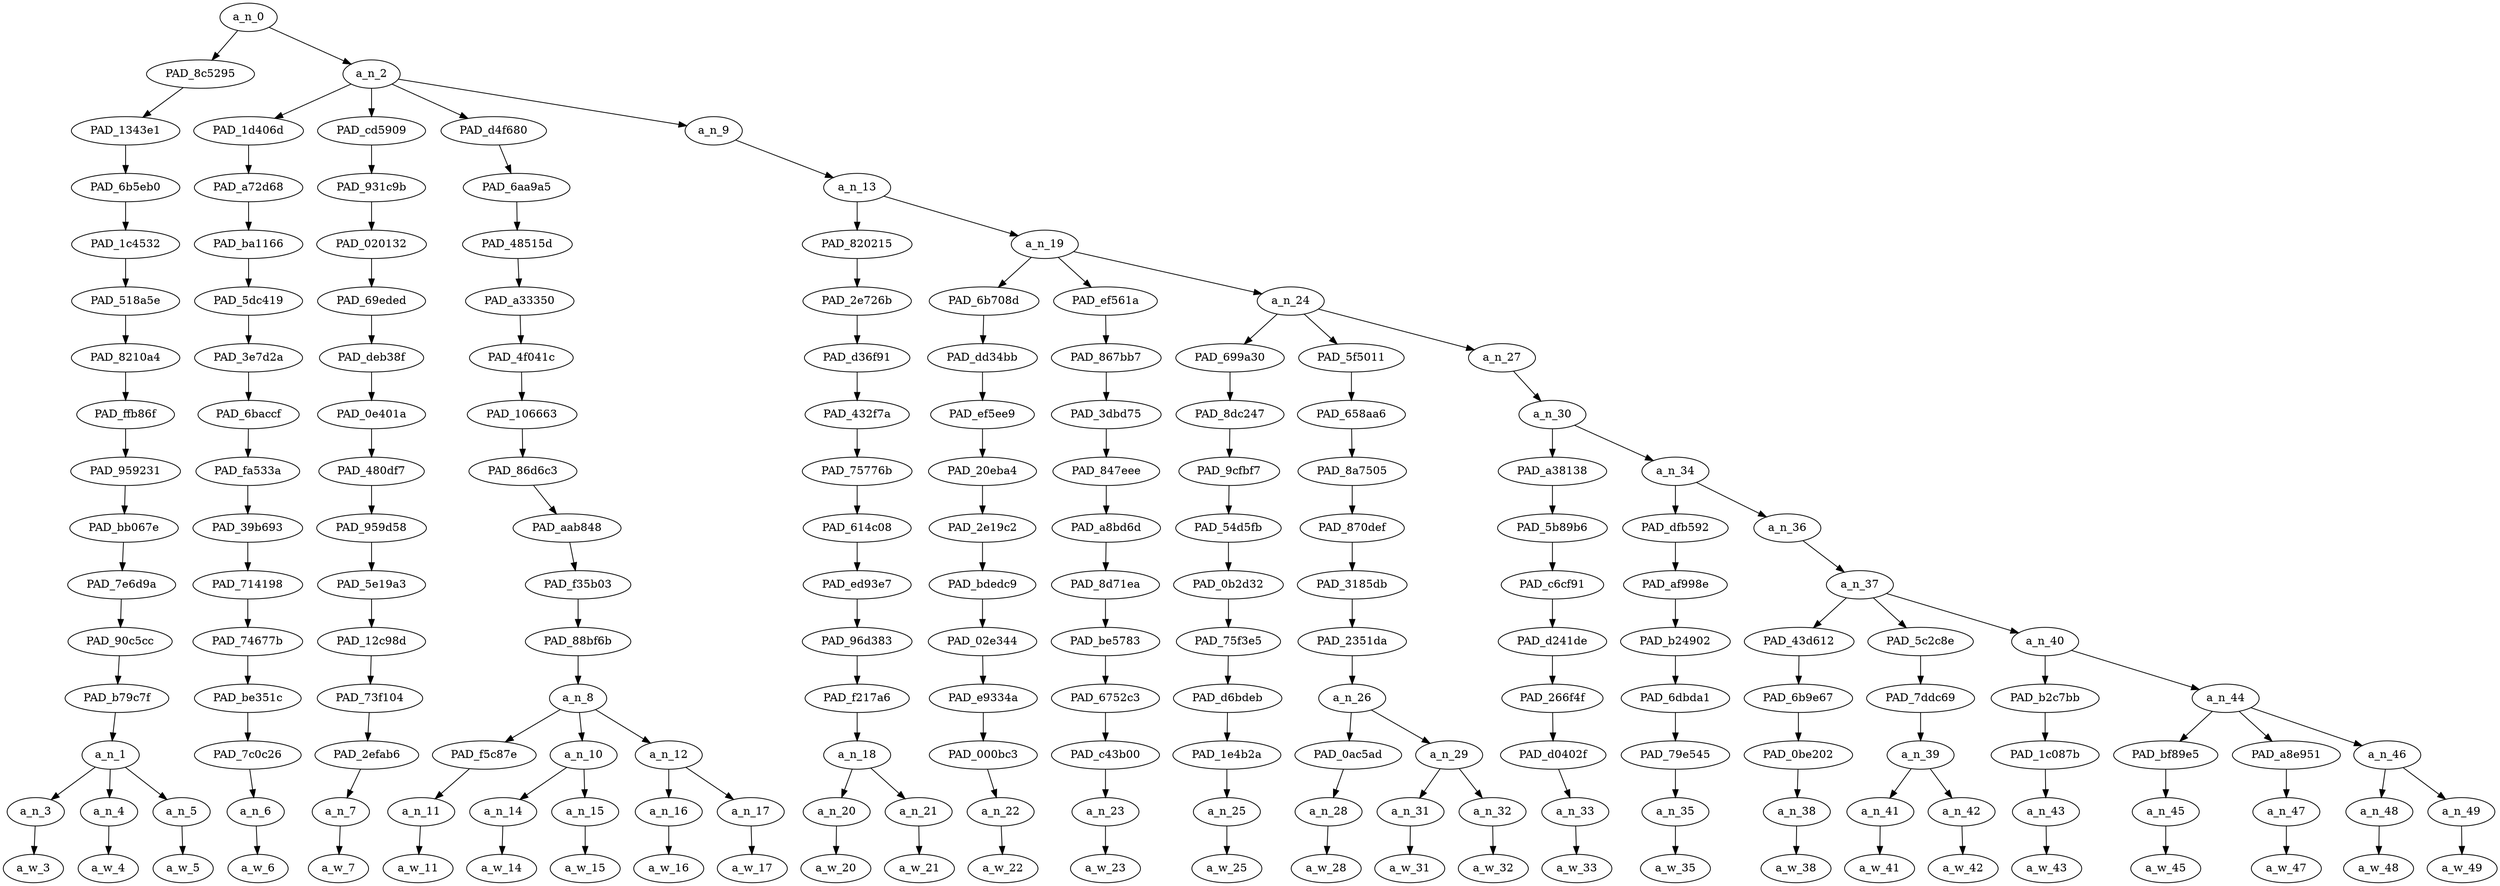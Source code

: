 strict digraph "" {
	a_n_0	[div_dir=1,
		index=0,
		level=15,
		pos="3.767216435185185,15!",
		text_span="[0, 1, 2, 3, 4, 5, 6, 7, 8, 9, 10, 11, 12, 13, 14, 15, 16, 17, 18, 19, 20, 21, 22, 23, 24, 25, 26, 27]",
		value=1.00000000];
	PAD_8c5295	[div_dir=1,
		index=0,
		level=14,
		pos="1.0,14!",
		text_span="[0, 1, 2]",
		value=0.23596442];
	a_n_0 -> PAD_8c5295;
	a_n_2	[div_dir=1,
		index=1,
		level=14,
		pos="6.53443287037037,14!",
		text_span="[3, 4, 5, 6, 7, 8, 9, 10, 11, 12, 13, 14, 15, 16, 17, 18, 19, 20, 21, 22, 23, 24, 25, 26, 27]",
		value=0.76307687];
	a_n_0 -> a_n_2;
	PAD_1343e1	[div_dir=1,
		index=0,
		level=13,
		pos="1.0,13!",
		text_span="[0, 1, 2]",
		value=0.23596442];
	PAD_8c5295 -> PAD_1343e1;
	PAD_6b5eb0	[div_dir=1,
		index=0,
		level=12,
		pos="1.0,12!",
		text_span="[0, 1, 2]",
		value=0.23596442];
	PAD_1343e1 -> PAD_6b5eb0;
	PAD_1c4532	[div_dir=1,
		index=0,
		level=11,
		pos="1.0,11!",
		text_span="[0, 1, 2]",
		value=0.23596442];
	PAD_6b5eb0 -> PAD_1c4532;
	PAD_518a5e	[div_dir=1,
		index=0,
		level=10,
		pos="1.0,10!",
		text_span="[0, 1, 2]",
		value=0.23596442];
	PAD_1c4532 -> PAD_518a5e;
	PAD_8210a4	[div_dir=1,
		index=0,
		level=9,
		pos="1.0,9!",
		text_span="[0, 1, 2]",
		value=0.23596442];
	PAD_518a5e -> PAD_8210a4;
	PAD_ffb86f	[div_dir=1,
		index=0,
		level=8,
		pos="1.0,8!",
		text_span="[0, 1, 2]",
		value=0.23596442];
	PAD_8210a4 -> PAD_ffb86f;
	PAD_959231	[div_dir=1,
		index=0,
		level=7,
		pos="1.0,7!",
		text_span="[0, 1, 2]",
		value=0.23596442];
	PAD_ffb86f -> PAD_959231;
	PAD_bb067e	[div_dir=1,
		index=0,
		level=6,
		pos="1.0,6!",
		text_span="[0, 1, 2]",
		value=0.23596442];
	PAD_959231 -> PAD_bb067e;
	PAD_7e6d9a	[div_dir=1,
		index=0,
		level=5,
		pos="1.0,5!",
		text_span="[0, 1, 2]",
		value=0.23596442];
	PAD_bb067e -> PAD_7e6d9a;
	PAD_90c5cc	[div_dir=1,
		index=0,
		level=4,
		pos="1.0,4!",
		text_span="[0, 1, 2]",
		value=0.23596442];
	PAD_7e6d9a -> PAD_90c5cc;
	PAD_b79c7f	[div_dir=1,
		index=0,
		level=3,
		pos="1.0,3!",
		text_span="[0, 1, 2]",
		value=0.23596442];
	PAD_90c5cc -> PAD_b79c7f;
	a_n_1	[div_dir=1,
		index=0,
		level=2,
		pos="1.0,2!",
		text_span="[0, 1, 2]",
		value=0.23596442];
	PAD_b79c7f -> a_n_1;
	a_n_3	[div_dir=1,
		index=0,
		level=1,
		pos="0.0,1!",
		text_span="[0]",
		value=0.03729725];
	a_n_1 -> a_n_3;
	a_n_4	[div_dir=1,
		index=1,
		level=1,
		pos="1.0,1!",
		text_span="[1]",
		value=0.04470194];
	a_n_1 -> a_n_4;
	a_n_5	[div_dir=1,
		index=2,
		level=1,
		pos="2.0,1!",
		text_span="[2]",
		value=0.15265866];
	a_n_1 -> a_n_5;
	a_w_3	[div_dir=0,
		index=0,
		level=0,
		pos="0,0!",
		text_span="[0]",
		value=a];
	a_n_3 -> a_w_3;
	a_w_4	[div_dir=0,
		index=1,
		level=0,
		pos="1,0!",
		text_span="[1]",
		value=female];
	a_n_4 -> a_w_4;
	a_w_5	[div_dir=0,
		index=2,
		level=0,
		pos="2,0!",
		text_span="[2]",
		value=kike];
	a_n_5 -> a_w_5;
	PAD_1d406d	[div_dir=1,
		index=1,
		level=13,
		pos="3.0,13!",
		text_span="[3]",
		value=0.03171967];
	a_n_2 -> PAD_1d406d;
	PAD_cd5909	[div_dir=-1,
		index=2,
		level=13,
		pos="4.0,13!",
		text_span="[4]",
		value=0.02319729];
	a_n_2 -> PAD_cd5909;
	PAD_d4f680	[div_dir=1,
		index=3,
		level=13,
		pos="7.0,13!",
		text_span="[5, 6, 7, 8, 9]",
		value=0.13277404];
	a_n_2 -> PAD_d4f680;
	a_n_9	[div_dir=1,
		index=4,
		level=13,
		pos="12.137731481481481,13!",
		text_span="[10, 11, 12, 13, 14, 15, 16, 17, 18, 19, 20, 21, 22, 23, 24, 25, 26, 27]",
		value=0.57486049];
	a_n_2 -> a_n_9;
	PAD_a72d68	[div_dir=1,
		index=1,
		level=12,
		pos="3.0,12!",
		text_span="[3]",
		value=0.03171967];
	PAD_1d406d -> PAD_a72d68;
	PAD_ba1166	[div_dir=1,
		index=1,
		level=11,
		pos="3.0,11!",
		text_span="[3]",
		value=0.03171967];
	PAD_a72d68 -> PAD_ba1166;
	PAD_5dc419	[div_dir=1,
		index=1,
		level=10,
		pos="3.0,10!",
		text_span="[3]",
		value=0.03171967];
	PAD_ba1166 -> PAD_5dc419;
	PAD_3e7d2a	[div_dir=1,
		index=1,
		level=9,
		pos="3.0,9!",
		text_span="[3]",
		value=0.03171967];
	PAD_5dc419 -> PAD_3e7d2a;
	PAD_6baccf	[div_dir=1,
		index=1,
		level=8,
		pos="3.0,8!",
		text_span="[3]",
		value=0.03171967];
	PAD_3e7d2a -> PAD_6baccf;
	PAD_fa533a	[div_dir=1,
		index=1,
		level=7,
		pos="3.0,7!",
		text_span="[3]",
		value=0.03171967];
	PAD_6baccf -> PAD_fa533a;
	PAD_39b693	[div_dir=1,
		index=1,
		level=6,
		pos="3.0,6!",
		text_span="[3]",
		value=0.03171967];
	PAD_fa533a -> PAD_39b693;
	PAD_714198	[div_dir=1,
		index=1,
		level=5,
		pos="3.0,5!",
		text_span="[3]",
		value=0.03171967];
	PAD_39b693 -> PAD_714198;
	PAD_74677b	[div_dir=1,
		index=1,
		level=4,
		pos="3.0,4!",
		text_span="[3]",
		value=0.03171967];
	PAD_714198 -> PAD_74677b;
	PAD_be351c	[div_dir=1,
		index=1,
		level=3,
		pos="3.0,3!",
		text_span="[3]",
		value=0.03171967];
	PAD_74677b -> PAD_be351c;
	PAD_7c0c26	[div_dir=1,
		index=1,
		level=2,
		pos="3.0,2!",
		text_span="[3]",
		value=0.03171967];
	PAD_be351c -> PAD_7c0c26;
	a_n_6	[div_dir=1,
		index=3,
		level=1,
		pos="3.0,1!",
		text_span="[3]",
		value=0.03171967];
	PAD_7c0c26 -> a_n_6;
	a_w_6	[div_dir=0,
		index=3,
		level=0,
		pos="3,0!",
		text_span="[3]",
		value=is];
	a_n_6 -> a_w_6;
	PAD_931c9b	[div_dir=-1,
		index=2,
		level=12,
		pos="4.0,12!",
		text_span="[4]",
		value=0.02319729];
	PAD_cd5909 -> PAD_931c9b;
	PAD_020132	[div_dir=-1,
		index=2,
		level=11,
		pos="4.0,11!",
		text_span="[4]",
		value=0.02319729];
	PAD_931c9b -> PAD_020132;
	PAD_69eded	[div_dir=-1,
		index=2,
		level=10,
		pos="4.0,10!",
		text_span="[4]",
		value=0.02319729];
	PAD_020132 -> PAD_69eded;
	PAD_deb38f	[div_dir=-1,
		index=2,
		level=9,
		pos="4.0,9!",
		text_span="[4]",
		value=0.02319729];
	PAD_69eded -> PAD_deb38f;
	PAD_0e401a	[div_dir=-1,
		index=2,
		level=8,
		pos="4.0,8!",
		text_span="[4]",
		value=0.02319729];
	PAD_deb38f -> PAD_0e401a;
	PAD_480df7	[div_dir=-1,
		index=2,
		level=7,
		pos="4.0,7!",
		text_span="[4]",
		value=0.02319729];
	PAD_0e401a -> PAD_480df7;
	PAD_959d58	[div_dir=-1,
		index=2,
		level=6,
		pos="4.0,6!",
		text_span="[4]",
		value=0.02319729];
	PAD_480df7 -> PAD_959d58;
	PAD_5e19a3	[div_dir=-1,
		index=2,
		level=5,
		pos="4.0,5!",
		text_span="[4]",
		value=0.02319729];
	PAD_959d58 -> PAD_5e19a3;
	PAD_12c98d	[div_dir=-1,
		index=2,
		level=4,
		pos="4.0,4!",
		text_span="[4]",
		value=0.02319729];
	PAD_5e19a3 -> PAD_12c98d;
	PAD_73f104	[div_dir=-1,
		index=2,
		level=3,
		pos="4.0,3!",
		text_span="[4]",
		value=0.02319729];
	PAD_12c98d -> PAD_73f104;
	PAD_2efab6	[div_dir=-1,
		index=2,
		level=2,
		pos="4.0,2!",
		text_span="[4]",
		value=0.02319729];
	PAD_73f104 -> PAD_2efab6;
	a_n_7	[div_dir=-1,
		index=4,
		level=1,
		pos="4.0,1!",
		text_span="[4]",
		value=0.02319729];
	PAD_2efab6 -> a_n_7;
	a_w_7	[div_dir=0,
		index=4,
		level=0,
		pos="4,0!",
		text_span="[4]",
		value=not];
	a_n_7 -> a_w_7;
	PAD_6aa9a5	[div_dir=1,
		index=3,
		level=12,
		pos="7.0,12!",
		text_span="[5, 6, 7, 8, 9]",
		value=0.13277404];
	PAD_d4f680 -> PAD_6aa9a5;
	PAD_48515d	[div_dir=1,
		index=3,
		level=11,
		pos="7.0,11!",
		text_span="[5, 6, 7, 8, 9]",
		value=0.13277404];
	PAD_6aa9a5 -> PAD_48515d;
	PAD_a33350	[div_dir=1,
		index=3,
		level=10,
		pos="7.0,10!",
		text_span="[5, 6, 7, 8, 9]",
		value=0.13277404];
	PAD_48515d -> PAD_a33350;
	PAD_4f041c	[div_dir=1,
		index=3,
		level=9,
		pos="7.0,9!",
		text_span="[5, 6, 7, 8, 9]",
		value=0.13277404];
	PAD_a33350 -> PAD_4f041c;
	PAD_106663	[div_dir=1,
		index=3,
		level=8,
		pos="7.0,8!",
		text_span="[5, 6, 7, 8, 9]",
		value=0.13277404];
	PAD_4f041c -> PAD_106663;
	PAD_86d6c3	[div_dir=1,
		index=3,
		level=7,
		pos="7.0,7!",
		text_span="[5, 6, 7, 8, 9]",
		value=0.13277404];
	PAD_106663 -> PAD_86d6c3;
	PAD_aab848	[div_dir=1,
		index=3,
		level=6,
		pos="7.0,6!",
		text_span="[5, 6, 7, 8, 9]",
		value=0.13277404];
	PAD_86d6c3 -> PAD_aab848;
	PAD_f35b03	[div_dir=1,
		index=3,
		level=5,
		pos="7.0,5!",
		text_span="[5, 6, 7, 8, 9]",
		value=0.13277404];
	PAD_aab848 -> PAD_f35b03;
	PAD_88bf6b	[div_dir=1,
		index=3,
		level=4,
		pos="7.0,4!",
		text_span="[5, 6, 7, 8, 9]",
		value=0.13277404];
	PAD_f35b03 -> PAD_88bf6b;
	a_n_8	[div_dir=1,
		index=3,
		level=3,
		pos="7.0,3!",
		text_span="[5, 6, 7, 8, 9]",
		value=0.13277404];
	PAD_88bf6b -> a_n_8;
	PAD_f5c87e	[div_dir=1,
		index=4,
		level=2,
		pos="7.0,2!",
		text_span="[7]",
		value=0.02147552];
	a_n_8 -> PAD_f5c87e;
	a_n_10	[div_dir=1,
		index=3,
		level=2,
		pos="5.5,2!",
		text_span="[5, 6]",
		value=0.05860510];
	a_n_8 -> a_n_10;
	a_n_12	[div_dir=1,
		index=5,
		level=2,
		pos="8.5,2!",
		text_span="[8, 9]",
		value=0.05238998];
	a_n_8 -> a_n_12;
	a_n_11	[div_dir=1,
		index=7,
		level=1,
		pos="7.0,1!",
		text_span="[7]",
		value=0.02147552];
	PAD_f5c87e -> a_n_11;
	a_w_11	[div_dir=0,
		index=7,
		level=0,
		pos="7,0!",
		text_span="[7]",
		value=or];
	a_n_11 -> a_w_11;
	a_n_14	[div_dir=1,
		index=5,
		level=1,
		pos="5.0,1!",
		text_span="[5]",
		value=0.02473142];
	a_n_10 -> a_n_14;
	a_n_15	[div_dir=1,
		index=6,
		level=1,
		pos="6.0,1!",
		text_span="[6]",
		value=0.03361185];
	a_n_10 -> a_n_15;
	a_w_14	[div_dir=0,
		index=5,
		level=0,
		pos="5,0!",
		text_span="[5]",
		value=a1];
	a_n_14 -> a_w_14;
	a_w_15	[div_dir=0,
		index=6,
		level=0,
		pos="6,0!",
		text_span="[6]",
		value=woman];
	a_n_15 -> a_w_15;
	a_n_16	[div_dir=1,
		index=8,
		level=1,
		pos="8.0,1!",
		text_span="[8]",
		value=0.02231865];
	a_n_12 -> a_n_16;
	a_n_17	[div_dir=1,
		index=9,
		level=1,
		pos="9.0,1!",
		text_span="[9]",
		value=0.02987308];
	a_n_12 -> a_n_17;
	a_w_16	[div_dir=0,
		index=8,
		level=0,
		pos="8,0!",
		text_span="[8]",
		value=a2];
	a_n_16 -> a_w_16;
	a_w_17	[div_dir=0,
		index=9,
		level=0,
		pos="9,0!",
		text_span="[9]",
		value=dame];
	a_n_17 -> a_w_17;
	a_n_13	[div_dir=1,
		index=4,
		level=12,
		pos="12.137731481481481,12!",
		text_span="[10, 11, 12, 13, 14, 15, 16, 17, 18, 19, 20, 21, 22, 23, 24, 25, 26, 27]",
		value=0.57439578];
	a_n_9 -> a_n_13;
	PAD_820215	[div_dir=1,
		index=4,
		level=11,
		pos="10.5,11!",
		text_span="[10, 11]",
		value=0.05437052];
	a_n_13 -> PAD_820215;
	a_n_19	[div_dir=1,
		index=5,
		level=11,
		pos="13.775462962962962,11!",
		text_span="[12, 13, 14, 15, 16, 17, 18, 19, 20, 21, 22, 23, 24, 25, 26, 27]",
		value=0.51956054];
	a_n_13 -> a_n_19;
	PAD_2e726b	[div_dir=1,
		index=4,
		level=10,
		pos="10.5,10!",
		text_span="[10, 11]",
		value=0.05437052];
	PAD_820215 -> PAD_2e726b;
	PAD_d36f91	[div_dir=1,
		index=4,
		level=9,
		pos="10.5,9!",
		text_span="[10, 11]",
		value=0.05437052];
	PAD_2e726b -> PAD_d36f91;
	PAD_432f7a	[div_dir=1,
		index=4,
		level=8,
		pos="10.5,8!",
		text_span="[10, 11]",
		value=0.05437052];
	PAD_d36f91 -> PAD_432f7a;
	PAD_75776b	[div_dir=1,
		index=4,
		level=7,
		pos="10.5,7!",
		text_span="[10, 11]",
		value=0.05437052];
	PAD_432f7a -> PAD_75776b;
	PAD_614c08	[div_dir=1,
		index=4,
		level=6,
		pos="10.5,6!",
		text_span="[10, 11]",
		value=0.05437052];
	PAD_75776b -> PAD_614c08;
	PAD_ed93e7	[div_dir=1,
		index=4,
		level=5,
		pos="10.5,5!",
		text_span="[10, 11]",
		value=0.05437052];
	PAD_614c08 -> PAD_ed93e7;
	PAD_96d383	[div_dir=1,
		index=4,
		level=4,
		pos="10.5,4!",
		text_span="[10, 11]",
		value=0.05437052];
	PAD_ed93e7 -> PAD_96d383;
	PAD_f217a6	[div_dir=1,
		index=4,
		level=3,
		pos="10.5,3!",
		text_span="[10, 11]",
		value=0.05437052];
	PAD_96d383 -> PAD_f217a6;
	a_n_18	[div_dir=1,
		index=6,
		level=2,
		pos="10.5,2!",
		text_span="[10, 11]",
		value=0.05437052];
	PAD_f217a6 -> a_n_18;
	a_n_20	[div_dir=1,
		index=10,
		level=1,
		pos="10.0,1!",
		text_span="[10]",
		value=0.02496430];
	a_n_18 -> a_n_20;
	a_n_21	[div_dir=1,
		index=11,
		level=1,
		pos="11.0,1!",
		text_span="[11]",
		value=0.02913506];
	a_n_18 -> a_n_21;
	a_w_20	[div_dir=0,
		index=10,
		level=0,
		pos="10,0!",
		text_span="[10]",
		value=no];
	a_n_20 -> a_w_20;
	a_w_21	[div_dir=0,
		index=11,
		level=0,
		pos="11,0!",
		text_span="[11]",
		value=one];
	a_n_21 -> a_w_21;
	PAD_6b708d	[div_dir=1,
		index=5,
		level=10,
		pos="12.0,10!",
		text_span="[12]",
		value=0.02512504];
	a_n_19 -> PAD_6b708d;
	PAD_ef561a	[div_dir=1,
		index=6,
		level=10,
		pos="13.0,10!",
		text_span="[13]",
		value=0.02781119];
	a_n_19 -> PAD_ef561a;
	a_n_24	[div_dir=1,
		index=7,
		level=10,
		pos="16.32638888888889,10!",
		text_span="[14, 15, 16, 17, 18, 19, 20, 21, 22, 23, 24, 25, 26, 27]",
		value=0.46622601];
	a_n_19 -> a_n_24;
	PAD_dd34bb	[div_dir=1,
		index=5,
		level=9,
		pos="12.0,9!",
		text_span="[12]",
		value=0.02512504];
	PAD_6b708d -> PAD_dd34bb;
	PAD_ef5ee9	[div_dir=1,
		index=5,
		level=8,
		pos="12.0,8!",
		text_span="[12]",
		value=0.02512504];
	PAD_dd34bb -> PAD_ef5ee9;
	PAD_20eba4	[div_dir=1,
		index=5,
		level=7,
		pos="12.0,7!",
		text_span="[12]",
		value=0.02512504];
	PAD_ef5ee9 -> PAD_20eba4;
	PAD_2e19c2	[div_dir=1,
		index=5,
		level=6,
		pos="12.0,6!",
		text_span="[12]",
		value=0.02512504];
	PAD_20eba4 -> PAD_2e19c2;
	PAD_bdedc9	[div_dir=1,
		index=5,
		level=5,
		pos="12.0,5!",
		text_span="[12]",
		value=0.02512504];
	PAD_2e19c2 -> PAD_bdedc9;
	PAD_02e344	[div_dir=1,
		index=5,
		level=4,
		pos="12.0,4!",
		text_span="[12]",
		value=0.02512504];
	PAD_bdedc9 -> PAD_02e344;
	PAD_e9334a	[div_dir=1,
		index=5,
		level=3,
		pos="12.0,3!",
		text_span="[12]",
		value=0.02512504];
	PAD_02e344 -> PAD_e9334a;
	PAD_000bc3	[div_dir=1,
		index=7,
		level=2,
		pos="12.0,2!",
		text_span="[12]",
		value=0.02512504];
	PAD_e9334a -> PAD_000bc3;
	a_n_22	[div_dir=1,
		index=12,
		level=1,
		pos="12.0,1!",
		text_span="[12]",
		value=0.02512504];
	PAD_000bc3 -> a_n_22;
	a_w_22	[div_dir=0,
		index=12,
		level=0,
		pos="12,0!",
		text_span="[12]",
		value=should];
	a_n_22 -> a_w_22;
	PAD_867bb7	[div_dir=1,
		index=6,
		level=9,
		pos="13.0,9!",
		text_span="[13]",
		value=0.02781119];
	PAD_ef561a -> PAD_867bb7;
	PAD_3dbd75	[div_dir=1,
		index=6,
		level=8,
		pos="13.0,8!",
		text_span="[13]",
		value=0.02781119];
	PAD_867bb7 -> PAD_3dbd75;
	PAD_847eee	[div_dir=1,
		index=6,
		level=7,
		pos="13.0,7!",
		text_span="[13]",
		value=0.02781119];
	PAD_3dbd75 -> PAD_847eee;
	PAD_a8bd6d	[div_dir=1,
		index=6,
		level=6,
		pos="13.0,6!",
		text_span="[13]",
		value=0.02781119];
	PAD_847eee -> PAD_a8bd6d;
	PAD_8d71ea	[div_dir=1,
		index=6,
		level=5,
		pos="13.0,5!",
		text_span="[13]",
		value=0.02781119];
	PAD_a8bd6d -> PAD_8d71ea;
	PAD_be5783	[div_dir=1,
		index=6,
		level=4,
		pos="13.0,4!",
		text_span="[13]",
		value=0.02781119];
	PAD_8d71ea -> PAD_be5783;
	PAD_6752c3	[div_dir=1,
		index=6,
		level=3,
		pos="13.0,3!",
		text_span="[13]",
		value=0.02781119];
	PAD_be5783 -> PAD_6752c3;
	PAD_c43b00	[div_dir=1,
		index=8,
		level=2,
		pos="13.0,2!",
		text_span="[13]",
		value=0.02781119];
	PAD_6752c3 -> PAD_c43b00;
	a_n_23	[div_dir=1,
		index=13,
		level=1,
		pos="13.0,1!",
		text_span="[13]",
		value=0.02781119];
	PAD_c43b00 -> a_n_23;
	a_w_23	[div_dir=0,
		index=13,
		level=0,
		pos="13,0!",
		text_span="[13]",
		value=ever];
	a_n_23 -> a_w_23;
	PAD_699a30	[div_dir=1,
		index=7,
		level=9,
		pos="14.0,9!",
		text_span="[14]",
		value=0.03248051];
	a_n_24 -> PAD_699a30;
	PAD_5f5011	[div_dir=1,
		index=8,
		level=9,
		pos="15.75,9!",
		text_span="[15, 16, 17]",
		value=0.11885886];
	a_n_24 -> PAD_5f5011;
	a_n_27	[div_dir=1,
		index=9,
		level=9,
		pos="19.229166666666668,9!",
		text_span="[18, 19, 20, 21, 22, 23, 24, 25, 26, 27]",
		value=0.31452942];
	a_n_24 -> a_n_27;
	PAD_8dc247	[div_dir=1,
		index=7,
		level=8,
		pos="14.0,8!",
		text_span="[14]",
		value=0.03248051];
	PAD_699a30 -> PAD_8dc247;
	PAD_9cfbf7	[div_dir=1,
		index=7,
		level=7,
		pos="14.0,7!",
		text_span="[14]",
		value=0.03248051];
	PAD_8dc247 -> PAD_9cfbf7;
	PAD_54d5fb	[div_dir=1,
		index=7,
		level=6,
		pos="14.0,6!",
		text_span="[14]",
		value=0.03248051];
	PAD_9cfbf7 -> PAD_54d5fb;
	PAD_0b2d32	[div_dir=1,
		index=7,
		level=5,
		pos="14.0,5!",
		text_span="[14]",
		value=0.03248051];
	PAD_54d5fb -> PAD_0b2d32;
	PAD_75f3e5	[div_dir=1,
		index=7,
		level=4,
		pos="14.0,4!",
		text_span="[14]",
		value=0.03248051];
	PAD_0b2d32 -> PAD_75f3e5;
	PAD_d6bdeb	[div_dir=1,
		index=7,
		level=3,
		pos="14.0,3!",
		text_span="[14]",
		value=0.03248051];
	PAD_75f3e5 -> PAD_d6bdeb;
	PAD_1e4b2a	[div_dir=1,
		index=9,
		level=2,
		pos="14.0,2!",
		text_span="[14]",
		value=0.03248051];
	PAD_d6bdeb -> PAD_1e4b2a;
	a_n_25	[div_dir=1,
		index=14,
		level=1,
		pos="14.0,1!",
		text_span="[14]",
		value=0.03248051];
	PAD_1e4b2a -> a_n_25;
	a_w_25	[div_dir=0,
		index=14,
		level=0,
		pos="14,0!",
		text_span="[14]",
		value=reproduce];
	a_n_25 -> a_w_25;
	PAD_658aa6	[div_dir=1,
		index=8,
		level=8,
		pos="15.75,8!",
		text_span="[15, 16, 17]",
		value=0.11885886];
	PAD_5f5011 -> PAD_658aa6;
	PAD_8a7505	[div_dir=1,
		index=8,
		level=7,
		pos="15.75,7!",
		text_span="[15, 16, 17]",
		value=0.11885886];
	PAD_658aa6 -> PAD_8a7505;
	PAD_870def	[div_dir=1,
		index=8,
		level=6,
		pos="15.75,6!",
		text_span="[15, 16, 17]",
		value=0.11885886];
	PAD_8a7505 -> PAD_870def;
	PAD_3185db	[div_dir=1,
		index=8,
		level=5,
		pos="15.75,5!",
		text_span="[15, 16, 17]",
		value=0.11885886];
	PAD_870def -> PAD_3185db;
	PAD_2351da	[div_dir=1,
		index=8,
		level=4,
		pos="15.75,4!",
		text_span="[15, 16, 17]",
		value=0.11885886];
	PAD_3185db -> PAD_2351da;
	a_n_26	[div_dir=1,
		index=8,
		level=3,
		pos="15.75,3!",
		text_span="[15, 16, 17]",
		value=0.11885886];
	PAD_2351da -> a_n_26;
	PAD_0ac5ad	[div_dir=1,
		index=10,
		level=2,
		pos="15.0,2!",
		text_span="[15]",
		value=0.02438527];
	a_n_26 -> PAD_0ac5ad;
	a_n_29	[div_dir=1,
		index=11,
		level=2,
		pos="16.5,2!",
		text_span="[16, 17]",
		value=0.09416183];
	a_n_26 -> a_n_29;
	a_n_28	[div_dir=1,
		index=15,
		level=1,
		pos="15.0,1!",
		text_span="[15]",
		value=0.02438527];
	PAD_0ac5ad -> a_n_28;
	a_w_28	[div_dir=0,
		index=15,
		level=0,
		pos="15,0!",
		text_span="[15]",
		value=with];
	a_n_28 -> a_w_28;
	a_n_31	[div_dir=1,
		index=16,
		level=1,
		pos="16.0,1!",
		text_span="[16]",
		value=0.02699608];
	a_n_29 -> a_n_31;
	a_n_32	[div_dir=1,
		index=17,
		level=1,
		pos="17.0,1!",
		text_span="[17]",
		value=0.06686929];
	a_n_29 -> a_n_32;
	a_w_31	[div_dir=0,
		index=16,
		level=0,
		pos="16,0!",
		text_span="[16]",
		value=a3];
	a_n_31 -> a_w_31;
	a_w_32	[div_dir=0,
		index=17,
		level=0,
		pos="17,0!",
		text_span="[17]",
		value=jewess];
	a_n_32 -> a_w_32;
	a_n_30	[div_dir=1,
		index=9,
		level=8,
		pos="19.229166666666668,8!",
		text_span="[18, 19, 20, 21, 22, 23, 24, 25, 26, 27]",
		value=0.31433142];
	a_n_27 -> a_n_30;
	PAD_a38138	[div_dir=1,
		index=9,
		level=7,
		pos="18.0,7!",
		text_span="[18]",
		value=0.02402584];
	a_n_30 -> PAD_a38138;
	a_n_34	[div_dir=1,
		index=10,
		level=7,
		pos="20.458333333333336,7!",
		text_span="[19, 20, 21, 22, 23, 24, 25, 26, 27]",
		value=0.29010759];
	a_n_30 -> a_n_34;
	PAD_5b89b6	[div_dir=1,
		index=9,
		level=6,
		pos="18.0,6!",
		text_span="[18]",
		value=0.02402584];
	PAD_a38138 -> PAD_5b89b6;
	PAD_c6cf91	[div_dir=1,
		index=9,
		level=5,
		pos="18.0,5!",
		text_span="[18]",
		value=0.02402584];
	PAD_5b89b6 -> PAD_c6cf91;
	PAD_d241de	[div_dir=1,
		index=9,
		level=4,
		pos="18.0,4!",
		text_span="[18]",
		value=0.02402584];
	PAD_c6cf91 -> PAD_d241de;
	PAD_266f4f	[div_dir=1,
		index=9,
		level=3,
		pos="18.0,3!",
		text_span="[18]",
		value=0.02402584];
	PAD_d241de -> PAD_266f4f;
	PAD_d0402f	[div_dir=1,
		index=12,
		level=2,
		pos="18.0,2!",
		text_span="[18]",
		value=0.02402584];
	PAD_266f4f -> PAD_d0402f;
	a_n_33	[div_dir=1,
		index=18,
		level=1,
		pos="18.0,1!",
		text_span="[18]",
		value=0.02402584];
	PAD_d0402f -> a_n_33;
	a_w_33	[div_dir=0,
		index=18,
		level=0,
		pos="18,0!",
		text_span="[18]",
		value=to];
	a_n_33 -> a_w_33;
	PAD_dfb592	[div_dir=-1,
		index=10,
		level=6,
		pos="19.0,6!",
		text_span="[19]",
		value=0.02417003];
	a_n_34 -> PAD_dfb592;
	a_n_36	[div_dir=1,
		index=11,
		level=6,
		pos="21.916666666666668,6!",
		text_span="[20, 21, 22, 23, 24, 25, 26, 27]",
		value=0.26574671];
	a_n_34 -> a_n_36;
	PAD_af998e	[div_dir=-1,
		index=10,
		level=5,
		pos="19.0,5!",
		text_span="[19]",
		value=0.02417003];
	PAD_dfb592 -> PAD_af998e;
	PAD_b24902	[div_dir=-1,
		index=10,
		level=4,
		pos="19.0,4!",
		text_span="[19]",
		value=0.02417003];
	PAD_af998e -> PAD_b24902;
	PAD_6dbda1	[div_dir=-1,
		index=10,
		level=3,
		pos="19.0,3!",
		text_span="[19]",
		value=0.02417003];
	PAD_b24902 -> PAD_6dbda1;
	PAD_79e545	[div_dir=-1,
		index=13,
		level=2,
		pos="19.0,2!",
		text_span="[19]",
		value=0.02417003];
	PAD_6dbda1 -> PAD_79e545;
	a_n_35	[div_dir=-1,
		index=19,
		level=1,
		pos="19.0,1!",
		text_span="[19]",
		value=0.02417003];
	PAD_79e545 -> a_n_35;
	a_w_35	[div_dir=0,
		index=19,
		level=0,
		pos="19,0!",
		text_span="[19]",
		value=avoid];
	a_n_35 -> a_w_35;
	a_n_37	[div_dir=1,
		index=11,
		level=5,
		pos="21.916666666666668,5!",
		text_span="[20, 21, 22, 23, 24, 25, 26, 27]",
		value=0.26553489];
	a_n_36 -> a_n_37;
	PAD_43d612	[div_dir=1,
		index=11,
		level=4,
		pos="20.0,4!",
		text_span="[20]",
		value=0.02402213];
	a_n_37 -> PAD_43d612;
	PAD_5c2c8e	[div_dir=1,
		index=12,
		level=4,
		pos="21.5,4!",
		text_span="[21, 22]",
		value=0.06778105];
	a_n_37 -> PAD_5c2c8e;
	a_n_40	[div_dir=1,
		index=13,
		level=4,
		pos="24.25,4!",
		text_span="[23, 24, 25, 26, 27]",
		value=0.17351990];
	a_n_37 -> a_n_40;
	PAD_6b9e67	[div_dir=1,
		index=11,
		level=3,
		pos="20.0,3!",
		text_span="[20]",
		value=0.02402213];
	PAD_43d612 -> PAD_6b9e67;
	PAD_0be202	[div_dir=1,
		index=14,
		level=2,
		pos="20.0,2!",
		text_span="[20]",
		value=0.02402213];
	PAD_6b9e67 -> PAD_0be202;
	a_n_38	[div_dir=1,
		index=20,
		level=1,
		pos="20.0,1!",
		text_span="[20]",
		value=0.02402213];
	PAD_0be202 -> a_n_38;
	a_w_38	[div_dir=0,
		index=20,
		level=0,
		pos="20,0!",
		text_span="[20]",
		value=making];
	a_n_38 -> a_w_38;
	PAD_7ddc69	[div_dir=1,
		index=12,
		level=3,
		pos="21.5,3!",
		text_span="[21, 22]",
		value=0.06778105];
	PAD_5c2c8e -> PAD_7ddc69;
	a_n_39	[div_dir=1,
		index=15,
		level=2,
		pos="21.5,2!",
		text_span="[21, 22]",
		value=0.06778105];
	PAD_7ddc69 -> a_n_39;
	a_n_41	[div_dir=-1,
		index=21,
		level=1,
		pos="21.0,1!",
		text_span="[21]",
		value=0.02686499];
	a_n_39 -> a_n_41;
	a_n_42	[div_dir=1,
		index=22,
		level=1,
		pos="22.0,1!",
		text_span="[22]",
		value=0.04076694];
	a_n_39 -> a_n_42;
	a_w_41	[div_dir=0,
		index=21,
		level=0,
		pos="21,0!",
		text_span="[21]",
		value=more];
	a_n_41 -> a_w_41;
	a_w_42	[div_dir=0,
		index=22,
		level=0,
		pos="22,0!",
		text_span="[22]",
		value=jews];
	a_n_42 -> a_w_42;
	PAD_b2c7bb	[div_dir=-1,
		index=13,
		level=3,
		pos="23.0,3!",
		text_span="[23]",
		value=0.02710538];
	a_n_40 -> PAD_b2c7bb;
	a_n_44	[div_dir=1,
		index=14,
		level=3,
		pos="25.5,3!",
		text_span="[24, 25, 26, 27]",
		value=0.14624743];
	a_n_40 -> a_n_44;
	PAD_1c087b	[div_dir=-1,
		index=16,
		level=2,
		pos="23.0,2!",
		text_span="[23]",
		value=0.02710538];
	PAD_b2c7bb -> PAD_1c087b;
	a_n_43	[div_dir=-1,
		index=23,
		level=1,
		pos="23.0,1!",
		text_span="[23]",
		value=0.02710538];
	PAD_1c087b -> a_n_43;
	a_w_43	[div_dir=0,
		index=23,
		level=0,
		pos="23,0!",
		text_span="[23]",
		value=how];
	a_n_43 -> a_w_43;
	PAD_bf89e5	[div_dir=-1,
		index=17,
		level=2,
		pos="24.0,2!",
		text_span="[24]",
		value=0.02327842];
	a_n_44 -> PAD_bf89e5;
	PAD_a8e951	[div_dir=1,
		index=19,
		level=2,
		pos="27.0,2!",
		text_span="[27]",
		value=0.03283726];
	a_n_44 -> PAD_a8e951;
	a_n_46	[div_dir=1,
		index=18,
		level=2,
		pos="25.5,2!",
		text_span="[25, 26]",
		value=0.08994581];
	a_n_44 -> a_n_46;
	a_n_45	[div_dir=-1,
		index=24,
		level=1,
		pos="24.0,1!",
		text_span="[24]",
		value=0.02327842];
	PAD_bf89e5 -> a_n_45;
	a_w_45	[div_dir=0,
		index=24,
		level=0,
		pos="24,0!",
		text_span="[24]",
		value=is1];
	a_n_45 -> a_w_45;
	a_n_47	[div_dir=1,
		index=27,
		level=1,
		pos="27.0,1!",
		text_span="[27]",
		value=0.03283726];
	PAD_a8e951 -> a_n_47;
	a_w_47	[div_dir=0,
		index=27,
		level=0,
		pos="27,0!",
		text_span="[27]",
		value=brave];
	a_n_47 -> a_w_47;
	a_n_48	[div_dir=1,
		index=25,
		level=1,
		pos="25.0,1!",
		text_span="[25]",
		value=0.02512393];
	a_n_46 -> a_n_48;
	a_n_49	[div_dir=1,
		index=26,
		level=1,
		pos="26.0,1!",
		text_span="[26]",
		value=0.06460279];
	a_n_46 -> a_n_49;
	a_w_48	[div_dir=0,
		index=25,
		level=0,
		pos="25,0!",
		text_span="[25]",
		value=that];
	a_n_48 -> a_w_48;
	a_w_49	[div_dir=0,
		index=26,
		level=0,
		pos="26,0!",
		text_span="[26]",
		value=jewess1];
	a_n_49 -> a_w_49;
}
